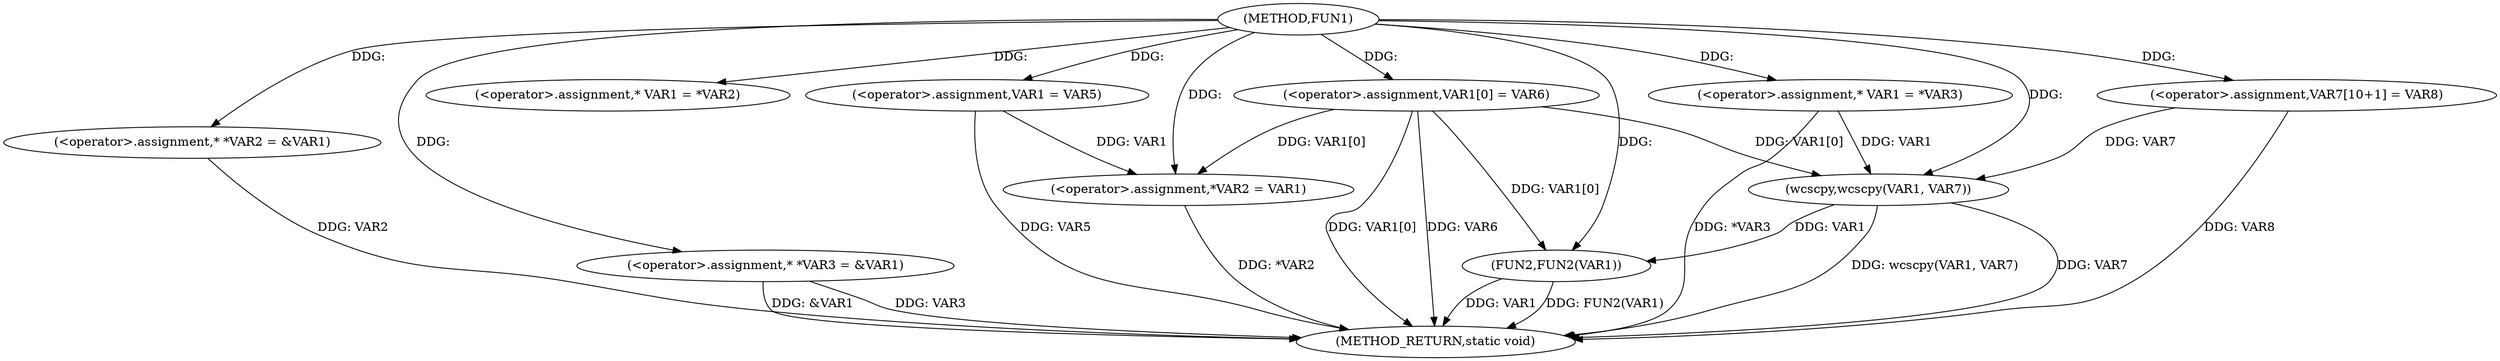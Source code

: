 digraph FUN1 {  
"1000100" [label = "(METHOD,FUN1)" ]
"1000149" [label = "(METHOD_RETURN,static void)" ]
"1000104" [label = "(<operator>.assignment,* *VAR2 = &VAR1)" ]
"1000109" [label = "(<operator>.assignment,* *VAR3 = &VAR1)" ]
"1000117" [label = "(<operator>.assignment,* VAR1 = *VAR2)" ]
"1000121" [label = "(<operator>.assignment,VAR1 = VAR5)" ]
"1000124" [label = "(<operator>.assignment,VAR1[0] = VAR6)" ]
"1000129" [label = "(<operator>.assignment,*VAR2 = VAR1)" ]
"1000135" [label = "(<operator>.assignment,* VAR1 = *VAR3)" ]
"1000141" [label = "(<operator>.assignment,VAR7[10+1] = VAR8)" ]
"1000144" [label = "(wcscpy,wcscpy(VAR1, VAR7))" ]
"1000147" [label = "(FUN2,FUN2(VAR1))" ]
  "1000129" -> "1000149"  [ label = "DDG: *VAR2"] 
  "1000124" -> "1000149"  [ label = "DDG: VAR1[0]"] 
  "1000104" -> "1000149"  [ label = "DDG: VAR2"] 
  "1000147" -> "1000149"  [ label = "DDG: VAR1"] 
  "1000141" -> "1000149"  [ label = "DDG: VAR8"] 
  "1000124" -> "1000149"  [ label = "DDG: VAR6"] 
  "1000144" -> "1000149"  [ label = "DDG: VAR7"] 
  "1000121" -> "1000149"  [ label = "DDG: VAR5"] 
  "1000144" -> "1000149"  [ label = "DDG: wcscpy(VAR1, VAR7)"] 
  "1000109" -> "1000149"  [ label = "DDG: VAR3"] 
  "1000147" -> "1000149"  [ label = "DDG: FUN2(VAR1)"] 
  "1000109" -> "1000149"  [ label = "DDG: &VAR1"] 
  "1000135" -> "1000149"  [ label = "DDG: *VAR3"] 
  "1000100" -> "1000104"  [ label = "DDG: "] 
  "1000100" -> "1000109"  [ label = "DDG: "] 
  "1000100" -> "1000117"  [ label = "DDG: "] 
  "1000100" -> "1000121"  [ label = "DDG: "] 
  "1000100" -> "1000124"  [ label = "DDG: "] 
  "1000124" -> "1000129"  [ label = "DDG: VAR1[0]"] 
  "1000121" -> "1000129"  [ label = "DDG: VAR1"] 
  "1000100" -> "1000129"  [ label = "DDG: "] 
  "1000100" -> "1000135"  [ label = "DDG: "] 
  "1000100" -> "1000141"  [ label = "DDG: "] 
  "1000124" -> "1000144"  [ label = "DDG: VAR1[0]"] 
  "1000135" -> "1000144"  [ label = "DDG: VAR1"] 
  "1000100" -> "1000144"  [ label = "DDG: "] 
  "1000141" -> "1000144"  [ label = "DDG: VAR7"] 
  "1000124" -> "1000147"  [ label = "DDG: VAR1[0]"] 
  "1000144" -> "1000147"  [ label = "DDG: VAR1"] 
  "1000100" -> "1000147"  [ label = "DDG: "] 
}
